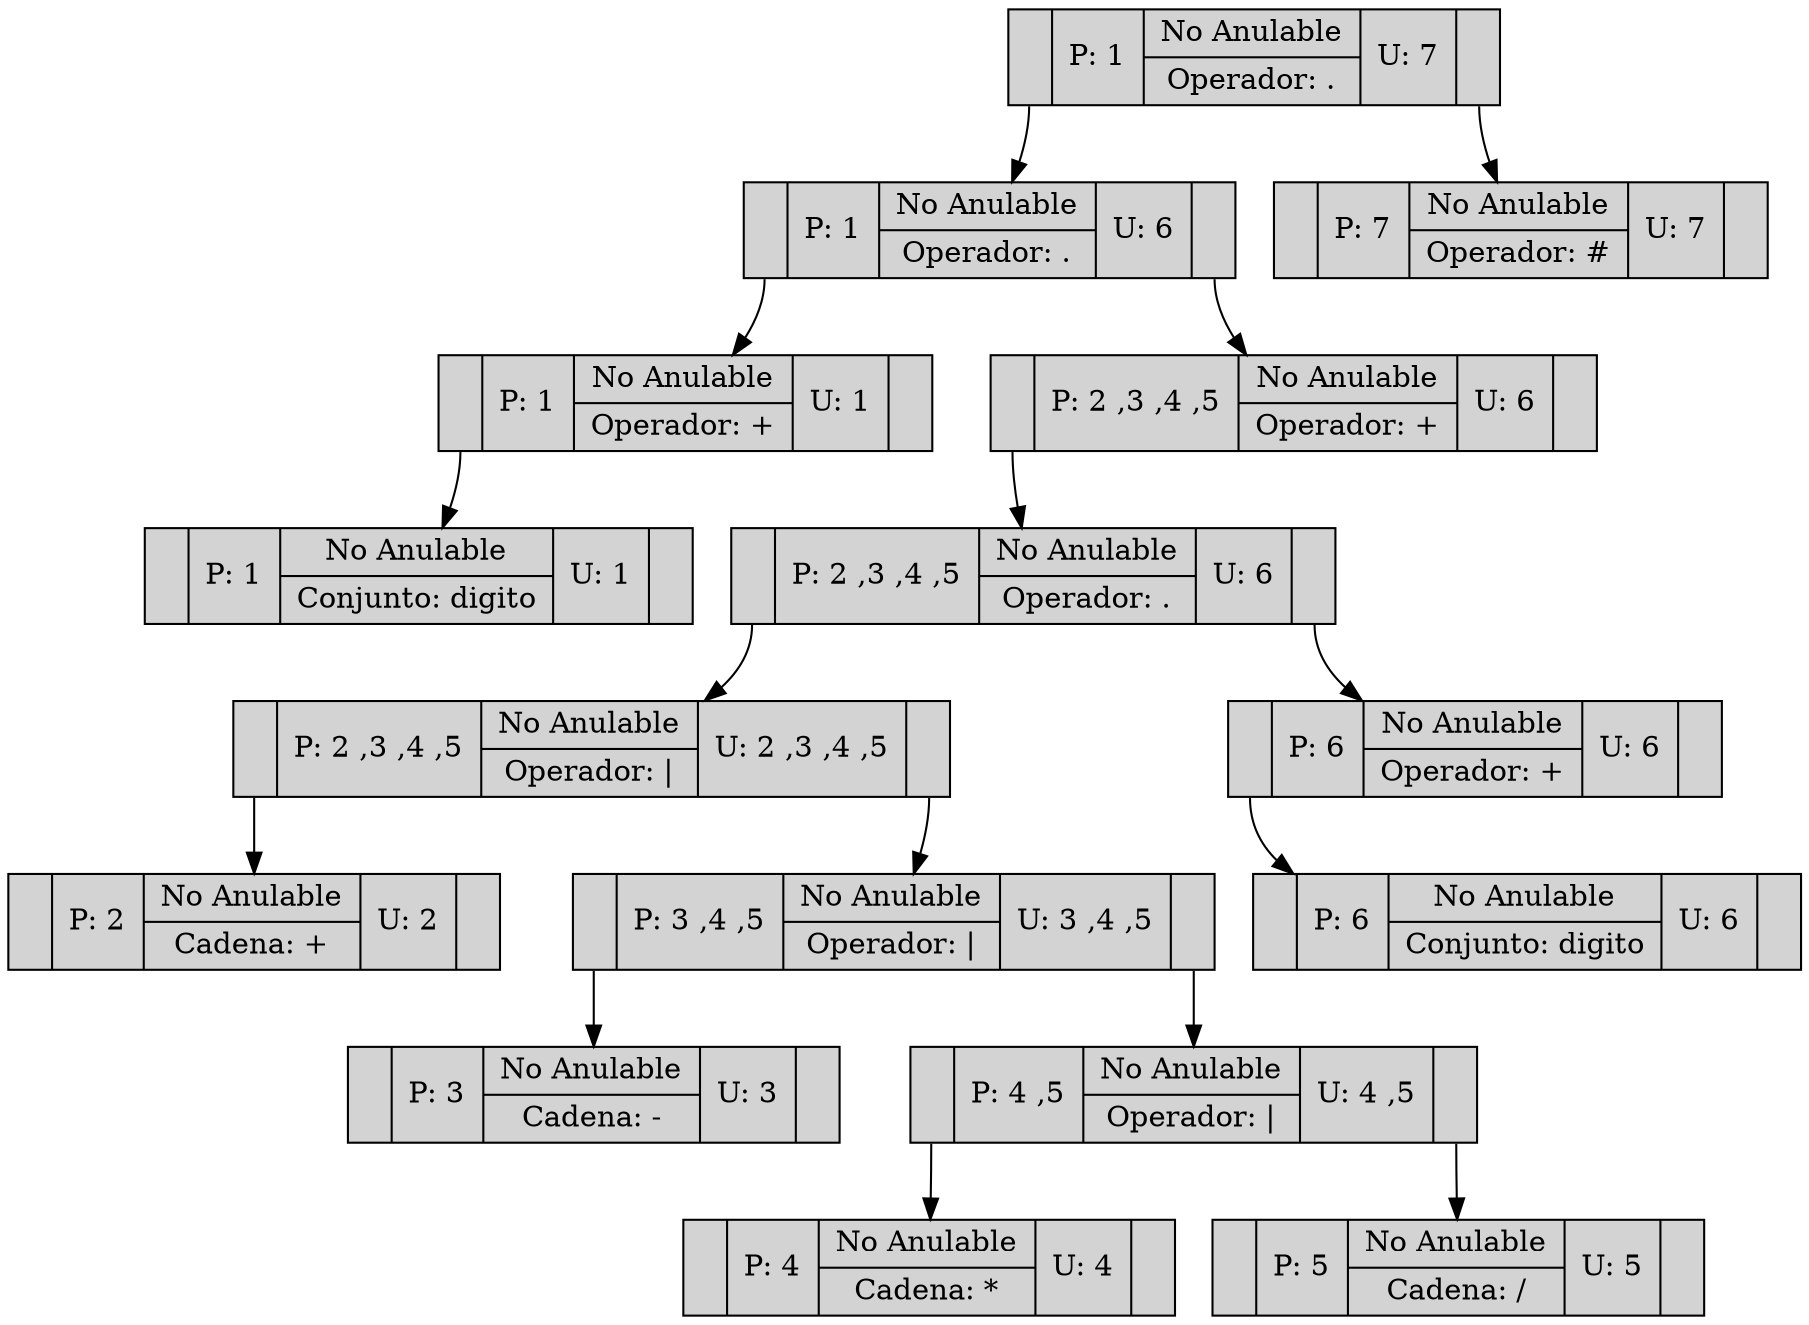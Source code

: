 digraph ARBOL { 
rankdir=TB
node[shape=record,style=filled] 
"0"[label ="<C0>|P: 1|{<C1>No Anulable|Operador: \.}|U: 7|<C2>"]; 
"2"[label ="<C0>|P: 1|{<C1>No Anulable|Operador: \.}|U: 6|<C2>"]; 
"4"[label ="<C0>|P: 1|{<C1>No Anulable|Operador: \+}|U: 1|<C2>"]; 
"5"[label ="<C0>|P: 1|{<C1>No Anulable|Conjunto: digito}|U: 1|<C2>"]; 
"4":C0->"5"; 
"2":C0->"4"; 
"6"[label ="<C0>|P: 2 ,3 ,4 ,5|{<C1>No Anulable|Operador: \+}|U: 6|<C2>"]; 
"7"[label ="<C0>|P: 2 ,3 ,4 ,5|{<C1>No Anulable|Operador: \.}|U: 6|<C2>"]; 
"8"[label ="<C0>|P: 2 ,3 ,4 ,5|{<C1>No Anulable|Operador: \|}|U: 2 ,3 ,4 ,5|<C2>"]; 
"9"[label ="<C0>|P: 2|{<C1>No Anulable|Cadena: \+}|U: 2|<C2>"]; 
"8":C0->"9"; 
"10"[label ="<C0>|P: 3 ,4 ,5|{<C1>No Anulable|Operador: \|}|U: 3 ,4 ,5|<C2>"]; 
"11"[label ="<C0>|P: 3|{<C1>No Anulable|Cadena: \-}|U: 3|<C2>"]; 
"10":C0->"11"; 
"12"[label ="<C0>|P: 4 ,5|{<C1>No Anulable|Operador: \|}|U: 4 ,5|<C2>"]; 
"13"[label ="<C0>|P: 4|{<C1>No Anulable|Cadena: \*}|U: 4|<C2>"]; 
"12":C0->"13"; 
"14"[label ="<C0>|P: 5|{<C1>No Anulable|Cadena: \/}|U: 5|<C2>"]; 
"12":C2->"14"; 
"10":C2->"12"; 
"8":C2->"10"; 
"7":C0->"8"; 
"15"[label ="<C0>|P: 6|{<C1>No Anulable|Operador: \+}|U: 6|<C2>"]; 
"16"[label ="<C0>|P: 6|{<C1>No Anulable|Conjunto: digito}|U: 6|<C2>"]; 
"15":C0->"16"; 
"7":C2->"15"; 
"6":C0->"7"; 
"2":C2->"6"; 
"0":C0->"2"; 
"1"[label ="<C0>|P: 7|{<C1>No Anulable|Operador: \#}|U: 7|<C2>"]; 
"0":C2->"1"; 

}